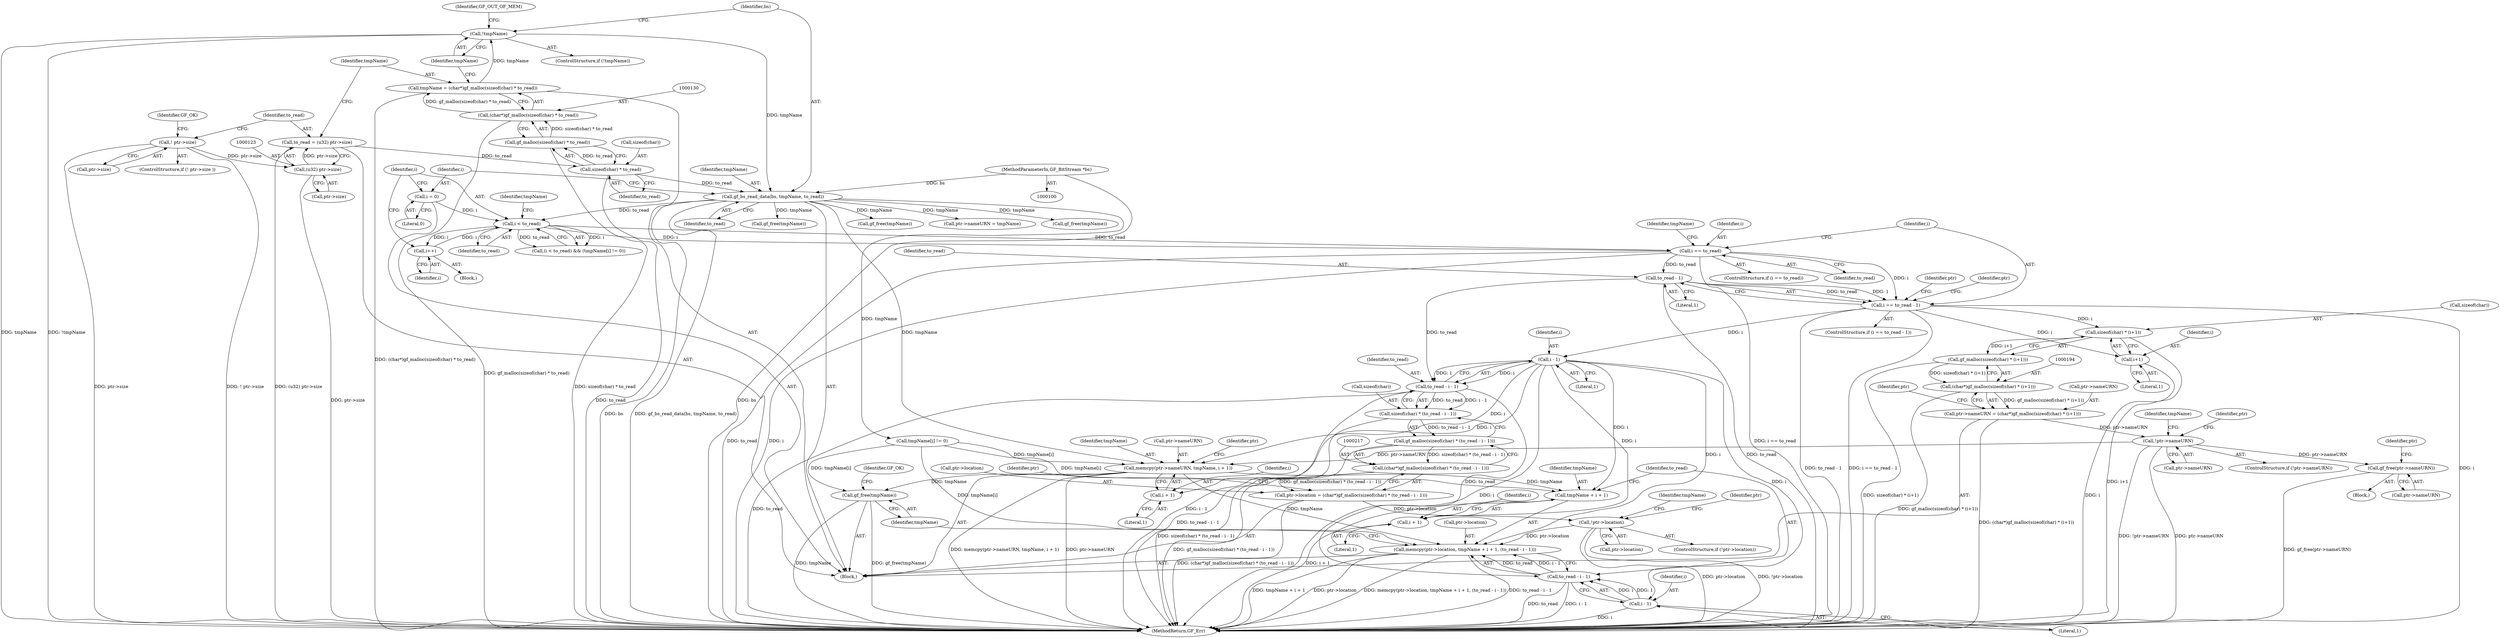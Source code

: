 digraph "0_gpac_bceb03fd2be95097a7b409ea59914f332fb6bc86@API" {
"1000173" [label="(Call,to_read - 1)"];
"1000162" [label="(Call,i == to_read)"];
"1000150" [label="(Call,i < to_read)"];
"1000159" [label="(Call,i++)"];
"1000145" [label="(Call,i = 0)"];
"1000141" [label="(Call,gf_bs_read_data(bs, tmpName, to_read))"];
"1000102" [label="(MethodParameterIn,GF_BitStream *bs)"];
"1000137" [label="(Call,!tmpName)"];
"1000127" [label="(Call,tmpName = (char*)gf_malloc(sizeof(char) * to_read))"];
"1000129" [label="(Call,(char*)gf_malloc(sizeof(char) * to_read))"];
"1000131" [label="(Call,gf_malloc(sizeof(char) * to_read))"];
"1000132" [label="(Call,sizeof(char) * to_read)"];
"1000120" [label="(Call,to_read = (u32) ptr->size)"];
"1000122" [label="(Call,(u32) ptr->size)"];
"1000114" [label="(Call,! ptr->size)"];
"1000171" [label="(Call,i == to_read - 1)"];
"1000196" [label="(Call,sizeof(char) * (i+1))"];
"1000195" [label="(Call,gf_malloc(sizeof(char) * (i+1)))"];
"1000193" [label="(Call,(char*)gf_malloc(sizeof(char) * (i+1)))"];
"1000189" [label="(Call,ptr->nameURN = (char*)gf_malloc(sizeof(char) * (i+1)))"];
"1000203" [label="(Call,!ptr->nameURN)"];
"1000235" [label="(Call,gf_free(ptr->nameURN))"];
"1000246" [label="(Call,memcpy(ptr->nameURN, tmpName, i + 1))"];
"1000254" [label="(Call,memcpy(ptr->location, tmpName + i + 1, (to_read - i - 1)))"];
"1000258" [label="(Call,tmpName + i + 1)"];
"1000268" [label="(Call,gf_free(tmpName))"];
"1000199" [label="(Call,i+1)"];
"1000224" [label="(Call,i - 1)"];
"1000222" [label="(Call,to_read - i - 1)"];
"1000219" [label="(Call,sizeof(char) * (to_read - i - 1))"];
"1000218" [label="(Call,gf_malloc(sizeof(char) * (to_read - i - 1)))"];
"1000216" [label="(Call,(char*)gf_malloc(sizeof(char) * (to_read - i - 1)))"];
"1000212" [label="(Call,ptr->location = (char*)gf_malloc(sizeof(char) * (to_read - i - 1)))"];
"1000228" [label="(Call,!ptr->location)"];
"1000263" [label="(Call,to_read - i - 1)"];
"1000251" [label="(Call,i + 1)"];
"1000260" [label="(Call,i + 1)"];
"1000265" [label="(Call,i - 1)"];
"1000135" [label="(Identifier,to_read)"];
"1000219" [label="(Call,sizeof(char) * (to_read - i - 1))"];
"1000263" [label="(Call,to_read - i - 1)"];
"1000150" [label="(Call,i < to_read)"];
"1000272" [label="(MethodReturn,GF_Err)"];
"1000163" [label="(Identifier,i)"];
"1000191" [label="(Identifier,ptr)"];
"1000161" [label="(ControlStructure,if (i == to_read))"];
"1000250" [label="(Identifier,tmpName)"];
"1000213" [label="(Call,ptr->location)"];
"1000199" [label="(Call,i+1)"];
"1000232" [label="(Block,)"];
"1000266" [label="(Identifier,i)"];
"1000179" [label="(Identifier,ptr)"];
"1000229" [label="(Call,ptr->location)"];
"1000143" [label="(Identifier,tmpName)"];
"1000254" [label="(Call,memcpy(ptr->location, tmpName + i + 1, (to_read - i - 1)))"];
"1000196" [label="(Call,sizeof(char) * (i+1))"];
"1000230" [label="(Identifier,ptr)"];
"1000172" [label="(Identifier,i)"];
"1000222" [label="(Call,to_read - i - 1)"];
"1000147" [label="(Literal,0)"];
"1000212" [label="(Call,ptr->location = (char*)gf_malloc(sizeof(char) * (to_read - i - 1)))"];
"1000228" [label="(Call,!ptr->location)"];
"1000166" [label="(Call,gf_free(tmpName))"];
"1000261" [label="(Identifier,i)"];
"1000142" [label="(Identifier,bs)"];
"1000127" [label="(Call,tmpName = (char*)gf_malloc(sizeof(char) * to_read))"];
"1000132" [label="(Call,sizeof(char) * to_read)"];
"1000177" [label="(Call,ptr->nameURN = tmpName)"];
"1000203" [label="(Call,!ptr->nameURN)"];
"1000170" [label="(ControlStructure,if (i == to_read - 1))"];
"1000236" [label="(Call,ptr->nameURN)"];
"1000140" [label="(Identifier,GF_OUT_OF_MEM)"];
"1000167" [label="(Identifier,tmpName)"];
"1000205" [label="(Identifier,ptr)"];
"1000131" [label="(Call,gf_malloc(sizeof(char) * to_read))"];
"1000174" [label="(Identifier,to_read)"];
"1000149" [label="(Call,(i < to_read) && (tmpName[i] != 0))"];
"1000260" [label="(Call,i + 1)"];
"1000164" [label="(Identifier,to_read)"];
"1000190" [label="(Call,ptr->nameURN)"];
"1000141" [label="(Call,gf_bs_read_data(bs, tmpName, to_read))"];
"1000233" [label="(Call,gf_free(tmpName))"];
"1000151" [label="(Identifier,i)"];
"1000259" [label="(Identifier,tmpName)"];
"1000235" [label="(Call,gf_free(ptr->nameURN))"];
"1000267" [label="(Literal,1)"];
"1000251" [label="(Call,i + 1)"];
"1000160" [label="(Identifier,i)"];
"1000268" [label="(Call,gf_free(tmpName))"];
"1000119" [label="(Identifier,GF_OK)"];
"1000224" [label="(Call,i - 1)"];
"1000138" [label="(Identifier,tmpName)"];
"1000103" [label="(Block,)"];
"1000129" [label="(Call,(char*)gf_malloc(sizeof(char) * to_read))"];
"1000128" [label="(Identifier,tmpName)"];
"1000158" [label="(Block,)"];
"1000225" [label="(Identifier,i)"];
"1000115" [label="(Call,ptr->size)"];
"1000201" [label="(Literal,1)"];
"1000122" [label="(Call,(u32) ptr->size)"];
"1000189" [label="(Call,ptr->nameURN = (char*)gf_malloc(sizeof(char) * (i+1)))"];
"1000247" [label="(Call,ptr->nameURN)"];
"1000136" [label="(ControlStructure,if (!tmpName))"];
"1000209" [label="(Identifier,tmpName)"];
"1000256" [label="(Identifier,ptr)"];
"1000200" [label="(Identifier,i)"];
"1000264" [label="(Identifier,to_read)"];
"1000159" [label="(Call,i++)"];
"1000121" [label="(Identifier,to_read)"];
"1000195" [label="(Call,gf_malloc(sizeof(char) * (i+1)))"];
"1000220" [label="(Call,sizeof(char))"];
"1000153" [label="(Call,tmpName[i] != 0)"];
"1000218" [label="(Call,gf_malloc(sizeof(char) * (to_read - i - 1)))"];
"1000223" [label="(Identifier,to_read)"];
"1000253" [label="(Literal,1)"];
"1000120" [label="(Call,to_read = (u32) ptr->size)"];
"1000144" [label="(Identifier,to_read)"];
"1000137" [label="(Call,!tmpName)"];
"1000234" [label="(Identifier,tmpName)"];
"1000124" [label="(Call,ptr->size)"];
"1000202" [label="(ControlStructure,if (!ptr->nameURN))"];
"1000248" [label="(Identifier,ptr)"];
"1000246" [label="(Call,memcpy(ptr->nameURN, tmpName, i + 1))"];
"1000197" [label="(Call,sizeof(char))"];
"1000269" [label="(Identifier,tmpName)"];
"1000146" [label="(Identifier,i)"];
"1000265" [label="(Call,i - 1)"];
"1000175" [label="(Literal,1)"];
"1000162" [label="(Call,i == to_read)"];
"1000155" [label="(Identifier,tmpName)"];
"1000271" [label="(Identifier,GF_OK)"];
"1000204" [label="(Call,ptr->nameURN)"];
"1000214" [label="(Identifier,ptr)"];
"1000216" [label="(Call,(char*)gf_malloc(sizeof(char) * (to_read - i - 1)))"];
"1000262" [label="(Literal,1)"];
"1000258" [label="(Call,tmpName + i + 1)"];
"1000133" [label="(Call,sizeof(char))"];
"1000102" [label="(MethodParameterIn,GF_BitStream *bs)"];
"1000113" [label="(ControlStructure,if (! ptr->size ))"];
"1000173" [label="(Call,to_read - 1)"];
"1000241" [label="(Identifier,ptr)"];
"1000208" [label="(Call,gf_free(tmpName))"];
"1000114" [label="(Call,! ptr->size)"];
"1000227" [label="(ControlStructure,if (!ptr->location))"];
"1000145" [label="(Call,i = 0)"];
"1000193" [label="(Call,(char*)gf_malloc(sizeof(char) * (i+1)))"];
"1000152" [label="(Identifier,to_read)"];
"1000252" [label="(Identifier,i)"];
"1000226" [label="(Literal,1)"];
"1000171" [label="(Call,i == to_read - 1)"];
"1000255" [label="(Call,ptr->location)"];
"1000173" -> "1000171"  [label="AST: "];
"1000173" -> "1000175"  [label="CFG: "];
"1000174" -> "1000173"  [label="AST: "];
"1000175" -> "1000173"  [label="AST: "];
"1000171" -> "1000173"  [label="CFG: "];
"1000173" -> "1000272"  [label="DDG: to_read"];
"1000173" -> "1000171"  [label="DDG: to_read"];
"1000173" -> "1000171"  [label="DDG: 1"];
"1000162" -> "1000173"  [label="DDG: to_read"];
"1000173" -> "1000222"  [label="DDG: to_read"];
"1000162" -> "1000161"  [label="AST: "];
"1000162" -> "1000164"  [label="CFG: "];
"1000163" -> "1000162"  [label="AST: "];
"1000164" -> "1000162"  [label="AST: "];
"1000167" -> "1000162"  [label="CFG: "];
"1000172" -> "1000162"  [label="CFG: "];
"1000162" -> "1000272"  [label="DDG: to_read"];
"1000162" -> "1000272"  [label="DDG: i"];
"1000162" -> "1000272"  [label="DDG: i == to_read"];
"1000150" -> "1000162"  [label="DDG: i"];
"1000150" -> "1000162"  [label="DDG: to_read"];
"1000162" -> "1000171"  [label="DDG: i"];
"1000150" -> "1000149"  [label="AST: "];
"1000150" -> "1000152"  [label="CFG: "];
"1000151" -> "1000150"  [label="AST: "];
"1000152" -> "1000150"  [label="AST: "];
"1000155" -> "1000150"  [label="CFG: "];
"1000149" -> "1000150"  [label="CFG: "];
"1000150" -> "1000149"  [label="DDG: i"];
"1000150" -> "1000149"  [label="DDG: to_read"];
"1000159" -> "1000150"  [label="DDG: i"];
"1000145" -> "1000150"  [label="DDG: i"];
"1000141" -> "1000150"  [label="DDG: to_read"];
"1000150" -> "1000159"  [label="DDG: i"];
"1000159" -> "1000158"  [label="AST: "];
"1000159" -> "1000160"  [label="CFG: "];
"1000160" -> "1000159"  [label="AST: "];
"1000151" -> "1000159"  [label="CFG: "];
"1000145" -> "1000103"  [label="AST: "];
"1000145" -> "1000147"  [label="CFG: "];
"1000146" -> "1000145"  [label="AST: "];
"1000147" -> "1000145"  [label="AST: "];
"1000151" -> "1000145"  [label="CFG: "];
"1000141" -> "1000103"  [label="AST: "];
"1000141" -> "1000144"  [label="CFG: "];
"1000142" -> "1000141"  [label="AST: "];
"1000143" -> "1000141"  [label="AST: "];
"1000144" -> "1000141"  [label="AST: "];
"1000146" -> "1000141"  [label="CFG: "];
"1000141" -> "1000272"  [label="DDG: bs"];
"1000141" -> "1000272"  [label="DDG: gf_bs_read_data(bs, tmpName, to_read)"];
"1000102" -> "1000141"  [label="DDG: bs"];
"1000137" -> "1000141"  [label="DDG: tmpName"];
"1000132" -> "1000141"  [label="DDG: to_read"];
"1000141" -> "1000153"  [label="DDG: tmpName"];
"1000141" -> "1000166"  [label="DDG: tmpName"];
"1000141" -> "1000177"  [label="DDG: tmpName"];
"1000141" -> "1000208"  [label="DDG: tmpName"];
"1000141" -> "1000233"  [label="DDG: tmpName"];
"1000141" -> "1000246"  [label="DDG: tmpName"];
"1000102" -> "1000100"  [label="AST: "];
"1000102" -> "1000272"  [label="DDG: bs"];
"1000137" -> "1000136"  [label="AST: "];
"1000137" -> "1000138"  [label="CFG: "];
"1000138" -> "1000137"  [label="AST: "];
"1000140" -> "1000137"  [label="CFG: "];
"1000142" -> "1000137"  [label="CFG: "];
"1000137" -> "1000272"  [label="DDG: tmpName"];
"1000137" -> "1000272"  [label="DDG: !tmpName"];
"1000127" -> "1000137"  [label="DDG: tmpName"];
"1000127" -> "1000103"  [label="AST: "];
"1000127" -> "1000129"  [label="CFG: "];
"1000128" -> "1000127"  [label="AST: "];
"1000129" -> "1000127"  [label="AST: "];
"1000138" -> "1000127"  [label="CFG: "];
"1000127" -> "1000272"  [label="DDG: (char*)gf_malloc(sizeof(char) * to_read)"];
"1000129" -> "1000127"  [label="DDG: gf_malloc(sizeof(char) * to_read)"];
"1000129" -> "1000131"  [label="CFG: "];
"1000130" -> "1000129"  [label="AST: "];
"1000131" -> "1000129"  [label="AST: "];
"1000129" -> "1000272"  [label="DDG: gf_malloc(sizeof(char) * to_read)"];
"1000131" -> "1000129"  [label="DDG: sizeof(char) * to_read"];
"1000131" -> "1000132"  [label="CFG: "];
"1000132" -> "1000131"  [label="AST: "];
"1000131" -> "1000272"  [label="DDG: sizeof(char) * to_read"];
"1000132" -> "1000131"  [label="DDG: to_read"];
"1000132" -> "1000135"  [label="CFG: "];
"1000133" -> "1000132"  [label="AST: "];
"1000135" -> "1000132"  [label="AST: "];
"1000132" -> "1000272"  [label="DDG: to_read"];
"1000120" -> "1000132"  [label="DDG: to_read"];
"1000120" -> "1000103"  [label="AST: "];
"1000120" -> "1000122"  [label="CFG: "];
"1000121" -> "1000120"  [label="AST: "];
"1000122" -> "1000120"  [label="AST: "];
"1000128" -> "1000120"  [label="CFG: "];
"1000120" -> "1000272"  [label="DDG: (u32) ptr->size"];
"1000122" -> "1000120"  [label="DDG: ptr->size"];
"1000122" -> "1000124"  [label="CFG: "];
"1000123" -> "1000122"  [label="AST: "];
"1000124" -> "1000122"  [label="AST: "];
"1000122" -> "1000272"  [label="DDG: ptr->size"];
"1000114" -> "1000122"  [label="DDG: ptr->size"];
"1000114" -> "1000113"  [label="AST: "];
"1000114" -> "1000115"  [label="CFG: "];
"1000115" -> "1000114"  [label="AST: "];
"1000119" -> "1000114"  [label="CFG: "];
"1000121" -> "1000114"  [label="CFG: "];
"1000114" -> "1000272"  [label="DDG: ! ptr->size"];
"1000114" -> "1000272"  [label="DDG: ptr->size"];
"1000171" -> "1000170"  [label="AST: "];
"1000172" -> "1000171"  [label="AST: "];
"1000179" -> "1000171"  [label="CFG: "];
"1000191" -> "1000171"  [label="CFG: "];
"1000171" -> "1000272"  [label="DDG: i"];
"1000171" -> "1000272"  [label="DDG: to_read - 1"];
"1000171" -> "1000272"  [label="DDG: i == to_read - 1"];
"1000171" -> "1000196"  [label="DDG: i"];
"1000171" -> "1000199"  [label="DDG: i"];
"1000171" -> "1000224"  [label="DDG: i"];
"1000196" -> "1000195"  [label="AST: "];
"1000196" -> "1000199"  [label="CFG: "];
"1000197" -> "1000196"  [label="AST: "];
"1000199" -> "1000196"  [label="AST: "];
"1000195" -> "1000196"  [label="CFG: "];
"1000196" -> "1000272"  [label="DDG: i+1"];
"1000196" -> "1000195"  [label="DDG: i+1"];
"1000195" -> "1000193"  [label="AST: "];
"1000193" -> "1000195"  [label="CFG: "];
"1000195" -> "1000272"  [label="DDG: sizeof(char) * (i+1)"];
"1000195" -> "1000193"  [label="DDG: sizeof(char) * (i+1)"];
"1000193" -> "1000189"  [label="AST: "];
"1000194" -> "1000193"  [label="AST: "];
"1000189" -> "1000193"  [label="CFG: "];
"1000193" -> "1000272"  [label="DDG: gf_malloc(sizeof(char) * (i+1))"];
"1000193" -> "1000189"  [label="DDG: gf_malloc(sizeof(char) * (i+1))"];
"1000189" -> "1000103"  [label="AST: "];
"1000190" -> "1000189"  [label="AST: "];
"1000205" -> "1000189"  [label="CFG: "];
"1000189" -> "1000272"  [label="DDG: (char*)gf_malloc(sizeof(char) * (i+1))"];
"1000189" -> "1000203"  [label="DDG: ptr->nameURN"];
"1000203" -> "1000202"  [label="AST: "];
"1000203" -> "1000204"  [label="CFG: "];
"1000204" -> "1000203"  [label="AST: "];
"1000209" -> "1000203"  [label="CFG: "];
"1000214" -> "1000203"  [label="CFG: "];
"1000203" -> "1000272"  [label="DDG: !ptr->nameURN"];
"1000203" -> "1000272"  [label="DDG: ptr->nameURN"];
"1000203" -> "1000235"  [label="DDG: ptr->nameURN"];
"1000203" -> "1000246"  [label="DDG: ptr->nameURN"];
"1000235" -> "1000232"  [label="AST: "];
"1000235" -> "1000236"  [label="CFG: "];
"1000236" -> "1000235"  [label="AST: "];
"1000241" -> "1000235"  [label="CFG: "];
"1000235" -> "1000272"  [label="DDG: gf_free(ptr->nameURN)"];
"1000246" -> "1000103"  [label="AST: "];
"1000246" -> "1000251"  [label="CFG: "];
"1000247" -> "1000246"  [label="AST: "];
"1000250" -> "1000246"  [label="AST: "];
"1000251" -> "1000246"  [label="AST: "];
"1000256" -> "1000246"  [label="CFG: "];
"1000246" -> "1000272"  [label="DDG: memcpy(ptr->nameURN, tmpName, i + 1)"];
"1000246" -> "1000272"  [label="DDG: ptr->nameURN"];
"1000153" -> "1000246"  [label="DDG: tmpName[i]"];
"1000224" -> "1000246"  [label="DDG: i"];
"1000246" -> "1000254"  [label="DDG: tmpName"];
"1000246" -> "1000258"  [label="DDG: tmpName"];
"1000246" -> "1000268"  [label="DDG: tmpName"];
"1000254" -> "1000103"  [label="AST: "];
"1000254" -> "1000263"  [label="CFG: "];
"1000255" -> "1000254"  [label="AST: "];
"1000258" -> "1000254"  [label="AST: "];
"1000263" -> "1000254"  [label="AST: "];
"1000269" -> "1000254"  [label="CFG: "];
"1000254" -> "1000272"  [label="DDG: ptr->location"];
"1000254" -> "1000272"  [label="DDG: memcpy(ptr->location, tmpName + i + 1, (to_read - i - 1))"];
"1000254" -> "1000272"  [label="DDG: to_read - i - 1"];
"1000254" -> "1000272"  [label="DDG: tmpName + i + 1"];
"1000228" -> "1000254"  [label="DDG: ptr->location"];
"1000153" -> "1000254"  [label="DDG: tmpName[i]"];
"1000224" -> "1000254"  [label="DDG: i"];
"1000263" -> "1000254"  [label="DDG: to_read"];
"1000263" -> "1000254"  [label="DDG: i - 1"];
"1000258" -> "1000260"  [label="CFG: "];
"1000259" -> "1000258"  [label="AST: "];
"1000260" -> "1000258"  [label="AST: "];
"1000264" -> "1000258"  [label="CFG: "];
"1000258" -> "1000272"  [label="DDG: i + 1"];
"1000153" -> "1000258"  [label="DDG: tmpName[i]"];
"1000224" -> "1000258"  [label="DDG: i"];
"1000268" -> "1000103"  [label="AST: "];
"1000268" -> "1000269"  [label="CFG: "];
"1000269" -> "1000268"  [label="AST: "];
"1000271" -> "1000268"  [label="CFG: "];
"1000268" -> "1000272"  [label="DDG: tmpName"];
"1000268" -> "1000272"  [label="DDG: gf_free(tmpName)"];
"1000153" -> "1000268"  [label="DDG: tmpName[i]"];
"1000199" -> "1000201"  [label="CFG: "];
"1000200" -> "1000199"  [label="AST: "];
"1000201" -> "1000199"  [label="AST: "];
"1000199" -> "1000272"  [label="DDG: i"];
"1000224" -> "1000222"  [label="AST: "];
"1000224" -> "1000226"  [label="CFG: "];
"1000225" -> "1000224"  [label="AST: "];
"1000226" -> "1000224"  [label="AST: "];
"1000222" -> "1000224"  [label="CFG: "];
"1000224" -> "1000272"  [label="DDG: i"];
"1000224" -> "1000222"  [label="DDG: i"];
"1000224" -> "1000222"  [label="DDG: 1"];
"1000224" -> "1000251"  [label="DDG: i"];
"1000224" -> "1000260"  [label="DDG: i"];
"1000224" -> "1000265"  [label="DDG: i"];
"1000222" -> "1000219"  [label="AST: "];
"1000223" -> "1000222"  [label="AST: "];
"1000219" -> "1000222"  [label="CFG: "];
"1000222" -> "1000272"  [label="DDG: to_read"];
"1000222" -> "1000272"  [label="DDG: i - 1"];
"1000222" -> "1000219"  [label="DDG: to_read"];
"1000222" -> "1000219"  [label="DDG: i - 1"];
"1000222" -> "1000263"  [label="DDG: to_read"];
"1000219" -> "1000218"  [label="AST: "];
"1000220" -> "1000219"  [label="AST: "];
"1000218" -> "1000219"  [label="CFG: "];
"1000219" -> "1000272"  [label="DDG: to_read - i - 1"];
"1000219" -> "1000218"  [label="DDG: to_read - i - 1"];
"1000218" -> "1000216"  [label="AST: "];
"1000216" -> "1000218"  [label="CFG: "];
"1000218" -> "1000272"  [label="DDG: sizeof(char) * (to_read - i - 1)"];
"1000218" -> "1000216"  [label="DDG: sizeof(char) * (to_read - i - 1)"];
"1000216" -> "1000212"  [label="AST: "];
"1000217" -> "1000216"  [label="AST: "];
"1000212" -> "1000216"  [label="CFG: "];
"1000216" -> "1000272"  [label="DDG: gf_malloc(sizeof(char) * (to_read - i - 1))"];
"1000216" -> "1000212"  [label="DDG: gf_malloc(sizeof(char) * (to_read - i - 1))"];
"1000212" -> "1000103"  [label="AST: "];
"1000213" -> "1000212"  [label="AST: "];
"1000230" -> "1000212"  [label="CFG: "];
"1000212" -> "1000272"  [label="DDG: (char*)gf_malloc(sizeof(char) * (to_read - i - 1))"];
"1000212" -> "1000228"  [label="DDG: ptr->location"];
"1000228" -> "1000227"  [label="AST: "];
"1000228" -> "1000229"  [label="CFG: "];
"1000229" -> "1000228"  [label="AST: "];
"1000234" -> "1000228"  [label="CFG: "];
"1000248" -> "1000228"  [label="CFG: "];
"1000228" -> "1000272"  [label="DDG: !ptr->location"];
"1000228" -> "1000272"  [label="DDG: ptr->location"];
"1000263" -> "1000265"  [label="CFG: "];
"1000264" -> "1000263"  [label="AST: "];
"1000265" -> "1000263"  [label="AST: "];
"1000263" -> "1000272"  [label="DDG: i - 1"];
"1000263" -> "1000272"  [label="DDG: to_read"];
"1000265" -> "1000263"  [label="DDG: i"];
"1000265" -> "1000263"  [label="DDG: 1"];
"1000251" -> "1000253"  [label="CFG: "];
"1000252" -> "1000251"  [label="AST: "];
"1000253" -> "1000251"  [label="AST: "];
"1000260" -> "1000262"  [label="CFG: "];
"1000261" -> "1000260"  [label="AST: "];
"1000262" -> "1000260"  [label="AST: "];
"1000265" -> "1000267"  [label="CFG: "];
"1000266" -> "1000265"  [label="AST: "];
"1000267" -> "1000265"  [label="AST: "];
"1000265" -> "1000272"  [label="DDG: i"];
}
